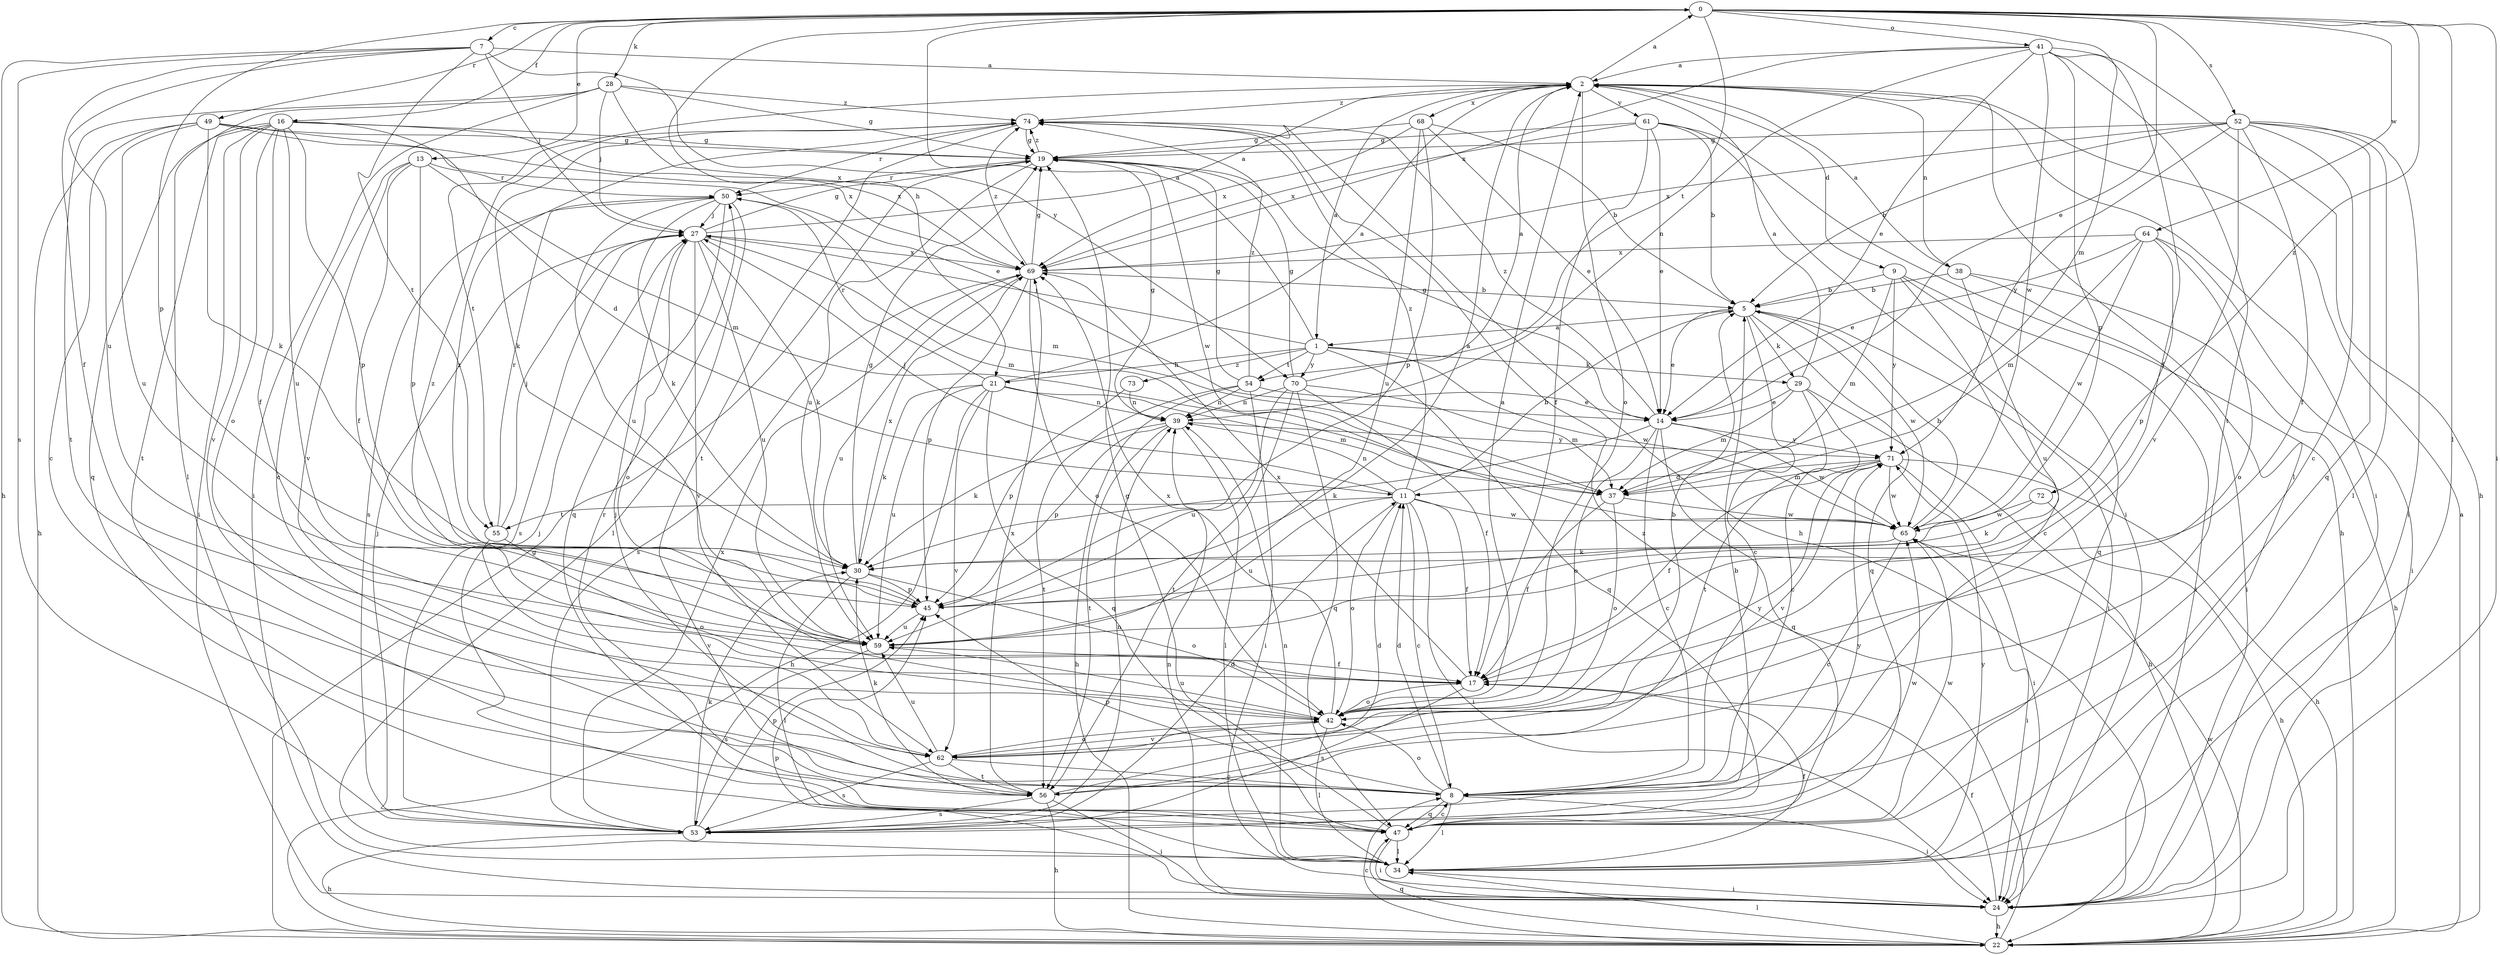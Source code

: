 strict digraph  {
0;
1;
2;
5;
7;
8;
9;
11;
13;
14;
16;
17;
19;
21;
22;
24;
27;
28;
29;
30;
34;
37;
38;
39;
41;
42;
45;
47;
49;
50;
52;
53;
54;
55;
56;
59;
61;
62;
64;
65;
68;
69;
70;
71;
72;
73;
74;
0 -> 7  [label=c];
0 -> 13  [label=e];
0 -> 14  [label=e];
0 -> 16  [label=f];
0 -> 21  [label=h];
0 -> 24  [label=i];
0 -> 28  [label=k];
0 -> 34  [label=l];
0 -> 37  [label=m];
0 -> 41  [label=o];
0 -> 45  [label=p];
0 -> 49  [label=r];
0 -> 52  [label=s];
0 -> 54  [label=t];
0 -> 64  [label=w];
0 -> 72  [label=z];
1 -> 0  [label=a];
1 -> 21  [label=h];
1 -> 27  [label=j];
1 -> 29  [label=k];
1 -> 47  [label=q];
1 -> 54  [label=t];
1 -> 65  [label=w];
1 -> 70  [label=y];
1 -> 73  [label=z];
2 -> 0  [label=a];
2 -> 1  [label=a];
2 -> 9  [label=d];
2 -> 24  [label=i];
2 -> 34  [label=l];
2 -> 38  [label=n];
2 -> 42  [label=o];
2 -> 55  [label=t];
2 -> 61  [label=v];
2 -> 68  [label=x];
2 -> 74  [label=z];
5 -> 1  [label=a];
5 -> 8  [label=c];
5 -> 14  [label=e];
5 -> 24  [label=i];
5 -> 29  [label=k];
5 -> 47  [label=q];
5 -> 65  [label=w];
7 -> 2  [label=a];
7 -> 17  [label=f];
7 -> 22  [label=h];
7 -> 27  [label=j];
7 -> 53  [label=s];
7 -> 55  [label=t];
7 -> 59  [label=u];
7 -> 70  [label=y];
8 -> 11  [label=d];
8 -> 24  [label=i];
8 -> 27  [label=j];
8 -> 34  [label=l];
8 -> 42  [label=o];
8 -> 45  [label=p];
8 -> 47  [label=q];
9 -> 5  [label=b];
9 -> 8  [label=c];
9 -> 24  [label=i];
9 -> 37  [label=m];
9 -> 47  [label=q];
9 -> 71  [label=y];
11 -> 5  [label=b];
11 -> 8  [label=c];
11 -> 17  [label=f];
11 -> 24  [label=i];
11 -> 27  [label=j];
11 -> 39  [label=n];
11 -> 42  [label=o];
11 -> 55  [label=t];
11 -> 59  [label=u];
11 -> 65  [label=w];
11 -> 74  [label=z];
13 -> 8  [label=c];
13 -> 17  [label=f];
13 -> 37  [label=m];
13 -> 45  [label=p];
13 -> 50  [label=r];
13 -> 62  [label=v];
14 -> 8  [label=c];
14 -> 19  [label=g];
14 -> 30  [label=k];
14 -> 42  [label=o];
14 -> 47  [label=q];
14 -> 65  [label=w];
14 -> 71  [label=y];
14 -> 74  [label=z];
16 -> 11  [label=d];
16 -> 17  [label=f];
16 -> 19  [label=g];
16 -> 24  [label=i];
16 -> 42  [label=o];
16 -> 45  [label=p];
16 -> 47  [label=q];
16 -> 56  [label=t];
16 -> 59  [label=u];
16 -> 62  [label=v];
16 -> 69  [label=x];
17 -> 42  [label=o];
17 -> 53  [label=s];
17 -> 69  [label=x];
19 -> 50  [label=r];
19 -> 59  [label=u];
19 -> 65  [label=w];
19 -> 74  [label=z];
21 -> 2  [label=a];
21 -> 22  [label=h];
21 -> 30  [label=k];
21 -> 37  [label=m];
21 -> 39  [label=n];
21 -> 47  [label=q];
21 -> 50  [label=r];
21 -> 59  [label=u];
21 -> 62  [label=v];
22 -> 2  [label=a];
22 -> 8  [label=c];
22 -> 19  [label=g];
22 -> 34  [label=l];
22 -> 47  [label=q];
22 -> 65  [label=w];
22 -> 74  [label=z];
24 -> 17  [label=f];
24 -> 22  [label=h];
24 -> 39  [label=n];
24 -> 45  [label=p];
27 -> 2  [label=a];
27 -> 19  [label=g];
27 -> 30  [label=k];
27 -> 37  [label=m];
27 -> 42  [label=o];
27 -> 53  [label=s];
27 -> 59  [label=u];
27 -> 62  [label=v];
27 -> 69  [label=x];
28 -> 19  [label=g];
28 -> 24  [label=i];
28 -> 27  [label=j];
28 -> 34  [label=l];
28 -> 56  [label=t];
28 -> 69  [label=x];
28 -> 74  [label=z];
29 -> 2  [label=a];
29 -> 8  [label=c];
29 -> 14  [label=e];
29 -> 22  [label=h];
29 -> 37  [label=m];
29 -> 56  [label=t];
30 -> 19  [label=g];
30 -> 34  [label=l];
30 -> 42  [label=o];
30 -> 45  [label=p];
30 -> 69  [label=x];
34 -> 17  [label=f];
34 -> 24  [label=i];
34 -> 39  [label=n];
34 -> 71  [label=y];
37 -> 17  [label=f];
37 -> 42  [label=o];
37 -> 65  [label=w];
38 -> 2  [label=a];
38 -> 5  [label=b];
38 -> 22  [label=h];
38 -> 24  [label=i];
38 -> 59  [label=u];
39 -> 19  [label=g];
39 -> 30  [label=k];
39 -> 34  [label=l];
39 -> 45  [label=p];
39 -> 56  [label=t];
39 -> 71  [label=y];
41 -> 2  [label=a];
41 -> 14  [label=e];
41 -> 17  [label=f];
41 -> 22  [label=h];
41 -> 39  [label=n];
41 -> 45  [label=p];
41 -> 56  [label=t];
41 -> 65  [label=w];
41 -> 69  [label=x];
42 -> 2  [label=a];
42 -> 5  [label=b];
42 -> 34  [label=l];
42 -> 59  [label=u];
42 -> 62  [label=v];
42 -> 69  [label=x];
45 -> 2  [label=a];
45 -> 59  [label=u];
45 -> 74  [label=z];
47 -> 8  [label=c];
47 -> 19  [label=g];
47 -> 24  [label=i];
47 -> 27  [label=j];
47 -> 34  [label=l];
47 -> 50  [label=r];
47 -> 65  [label=w];
49 -> 8  [label=c];
49 -> 14  [label=e];
49 -> 19  [label=g];
49 -> 22  [label=h];
49 -> 30  [label=k];
49 -> 59  [label=u];
49 -> 69  [label=x];
50 -> 27  [label=j];
50 -> 30  [label=k];
50 -> 34  [label=l];
50 -> 37  [label=m];
50 -> 47  [label=q];
50 -> 53  [label=s];
50 -> 59  [label=u];
52 -> 5  [label=b];
52 -> 8  [label=c];
52 -> 17  [label=f];
52 -> 19  [label=g];
52 -> 24  [label=i];
52 -> 34  [label=l];
52 -> 47  [label=q];
52 -> 62  [label=v];
52 -> 69  [label=x];
52 -> 71  [label=y];
53 -> 5  [label=b];
53 -> 11  [label=d];
53 -> 22  [label=h];
53 -> 27  [label=j];
53 -> 30  [label=k];
53 -> 39  [label=n];
53 -> 45  [label=p];
53 -> 65  [label=w];
53 -> 69  [label=x];
53 -> 71  [label=y];
54 -> 14  [label=e];
54 -> 19  [label=g];
54 -> 22  [label=h];
54 -> 24  [label=i];
54 -> 39  [label=n];
54 -> 56  [label=t];
54 -> 74  [label=z];
55 -> 27  [label=j];
55 -> 42  [label=o];
55 -> 50  [label=r];
55 -> 62  [label=v];
56 -> 11  [label=d];
56 -> 22  [label=h];
56 -> 24  [label=i];
56 -> 30  [label=k];
56 -> 53  [label=s];
56 -> 69  [label=x];
59 -> 17  [label=f];
59 -> 53  [label=s];
59 -> 74  [label=z];
61 -> 5  [label=b];
61 -> 14  [label=e];
61 -> 17  [label=f];
61 -> 19  [label=g];
61 -> 22  [label=h];
61 -> 24  [label=i];
61 -> 69  [label=x];
62 -> 8  [label=c];
62 -> 42  [label=o];
62 -> 53  [label=s];
62 -> 56  [label=t];
62 -> 59  [label=u];
62 -> 71  [label=y];
64 -> 14  [label=e];
64 -> 24  [label=i];
64 -> 37  [label=m];
64 -> 42  [label=o];
64 -> 45  [label=p];
64 -> 65  [label=w];
64 -> 69  [label=x];
65 -> 5  [label=b];
65 -> 8  [label=c];
65 -> 24  [label=i];
65 -> 30  [label=k];
68 -> 5  [label=b];
68 -> 14  [label=e];
68 -> 19  [label=g];
68 -> 45  [label=p];
68 -> 59  [label=u];
68 -> 69  [label=x];
69 -> 5  [label=b];
69 -> 19  [label=g];
69 -> 42  [label=o];
69 -> 45  [label=p];
69 -> 53  [label=s];
69 -> 59  [label=u];
69 -> 74  [label=z];
70 -> 2  [label=a];
70 -> 17  [label=f];
70 -> 19  [label=g];
70 -> 37  [label=m];
70 -> 39  [label=n];
70 -> 47  [label=q];
70 -> 56  [label=t];
70 -> 59  [label=u];
71 -> 11  [label=d];
71 -> 17  [label=f];
71 -> 22  [label=h];
71 -> 24  [label=i];
71 -> 37  [label=m];
71 -> 62  [label=v];
71 -> 65  [label=w];
72 -> 22  [label=h];
72 -> 30  [label=k];
72 -> 65  [label=w];
73 -> 39  [label=n];
73 -> 45  [label=p];
74 -> 19  [label=g];
74 -> 22  [label=h];
74 -> 30  [label=k];
74 -> 50  [label=r];
74 -> 56  [label=t];
}
